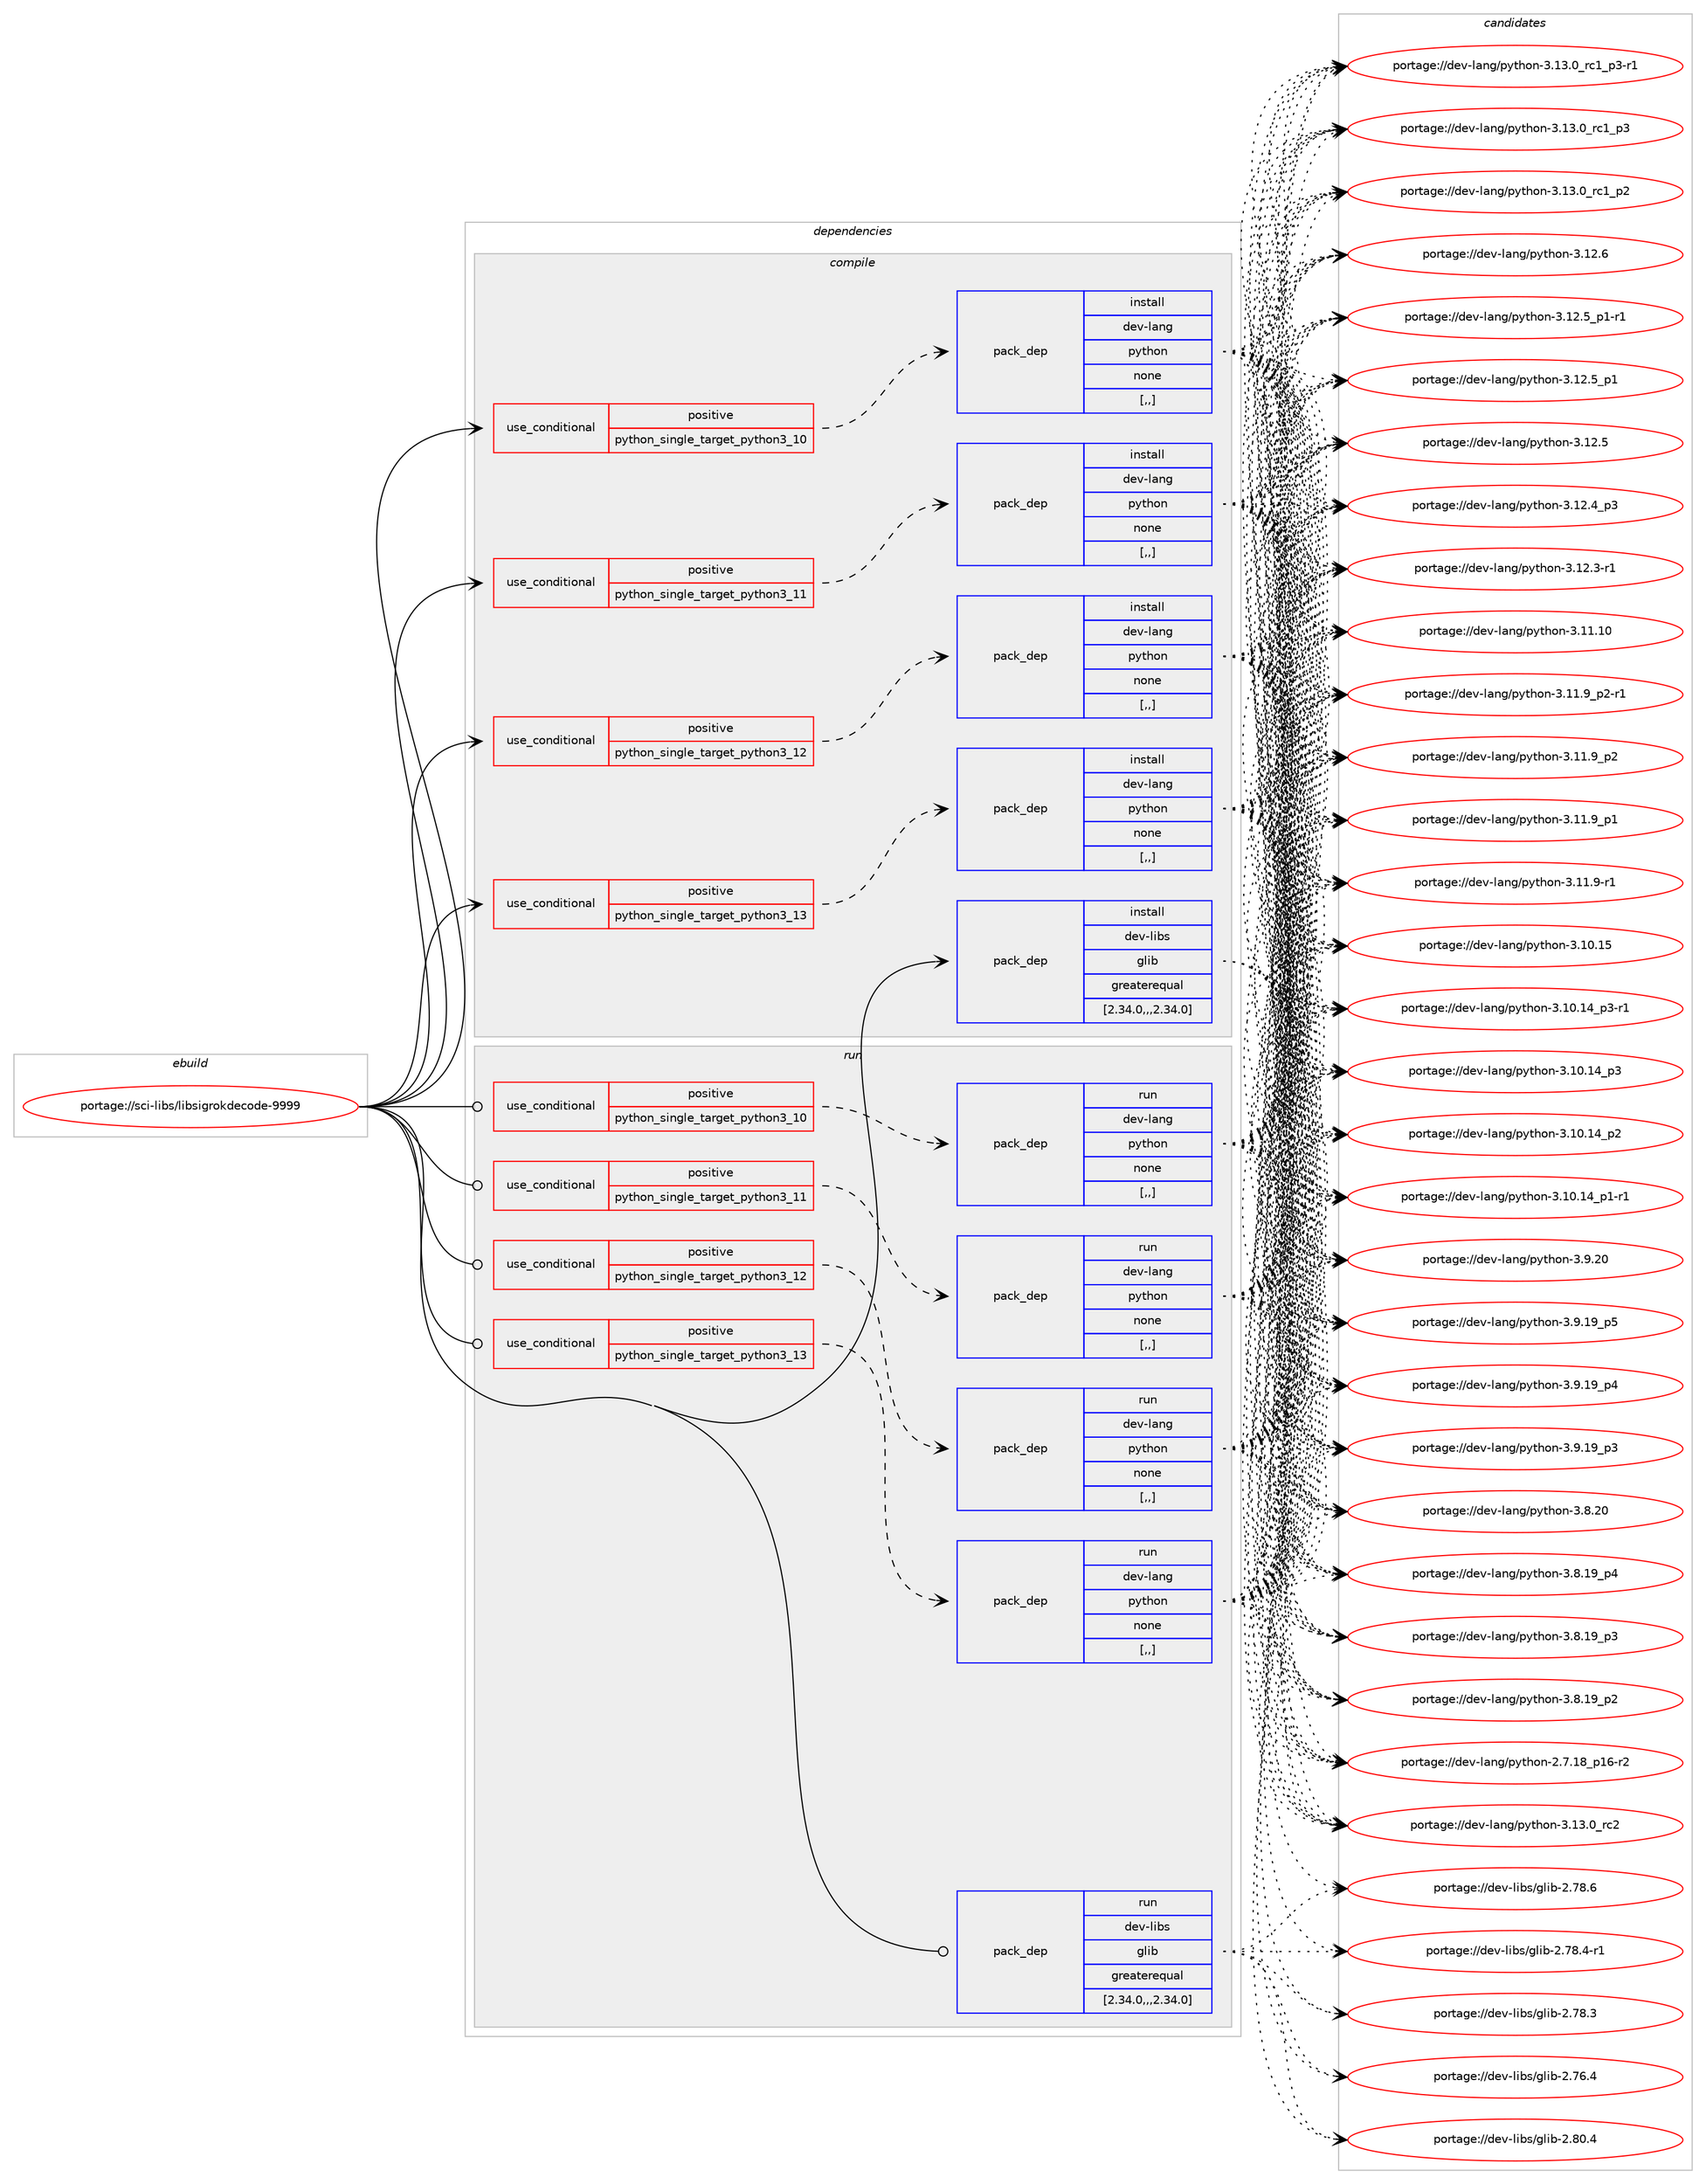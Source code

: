 digraph prolog {

# *************
# Graph options
# *************

newrank=true;
concentrate=true;
compound=true;
graph [rankdir=LR,fontname=Helvetica,fontsize=10,ranksep=1.5];#, ranksep=2.5, nodesep=0.2];
edge  [arrowhead=vee];
node  [fontname=Helvetica,fontsize=10];

# **********
# The ebuild
# **********

subgraph cluster_leftcol {
color=gray;
label=<<i>ebuild</i>>;
id [label="portage://sci-libs/libsigrokdecode-9999", color=red, width=4, href="../sci-libs/libsigrokdecode-9999.svg"];
}

# ****************
# The dependencies
# ****************

subgraph cluster_midcol {
color=gray;
label=<<i>dependencies</i>>;
subgraph cluster_compile {
fillcolor="#eeeeee";
style=filled;
label=<<i>compile</i>>;
subgraph cond240394 {
dependency912847 [label=<<TABLE BORDER="0" CELLBORDER="1" CELLSPACING="0" CELLPADDING="4"><TR><TD ROWSPAN="3" CELLPADDING="10">use_conditional</TD></TR><TR><TD>positive</TD></TR><TR><TD>python_single_target_python3_10</TD></TR></TABLE>>, shape=none, color=red];
subgraph pack665834 {
dependency912848 [label=<<TABLE BORDER="0" CELLBORDER="1" CELLSPACING="0" CELLPADDING="4" WIDTH="220"><TR><TD ROWSPAN="6" CELLPADDING="30">pack_dep</TD></TR><TR><TD WIDTH="110">install</TD></TR><TR><TD>dev-lang</TD></TR><TR><TD>python</TD></TR><TR><TD>none</TD></TR><TR><TD>[,,]</TD></TR></TABLE>>, shape=none, color=blue];
}
dependency912847:e -> dependency912848:w [weight=20,style="dashed",arrowhead="vee"];
}
id:e -> dependency912847:w [weight=20,style="solid",arrowhead="vee"];
subgraph cond240395 {
dependency912849 [label=<<TABLE BORDER="0" CELLBORDER="1" CELLSPACING="0" CELLPADDING="4"><TR><TD ROWSPAN="3" CELLPADDING="10">use_conditional</TD></TR><TR><TD>positive</TD></TR><TR><TD>python_single_target_python3_11</TD></TR></TABLE>>, shape=none, color=red];
subgraph pack665835 {
dependency912850 [label=<<TABLE BORDER="0" CELLBORDER="1" CELLSPACING="0" CELLPADDING="4" WIDTH="220"><TR><TD ROWSPAN="6" CELLPADDING="30">pack_dep</TD></TR><TR><TD WIDTH="110">install</TD></TR><TR><TD>dev-lang</TD></TR><TR><TD>python</TD></TR><TR><TD>none</TD></TR><TR><TD>[,,]</TD></TR></TABLE>>, shape=none, color=blue];
}
dependency912849:e -> dependency912850:w [weight=20,style="dashed",arrowhead="vee"];
}
id:e -> dependency912849:w [weight=20,style="solid",arrowhead="vee"];
subgraph cond240396 {
dependency912851 [label=<<TABLE BORDER="0" CELLBORDER="1" CELLSPACING="0" CELLPADDING="4"><TR><TD ROWSPAN="3" CELLPADDING="10">use_conditional</TD></TR><TR><TD>positive</TD></TR><TR><TD>python_single_target_python3_12</TD></TR></TABLE>>, shape=none, color=red];
subgraph pack665836 {
dependency912852 [label=<<TABLE BORDER="0" CELLBORDER="1" CELLSPACING="0" CELLPADDING="4" WIDTH="220"><TR><TD ROWSPAN="6" CELLPADDING="30">pack_dep</TD></TR><TR><TD WIDTH="110">install</TD></TR><TR><TD>dev-lang</TD></TR><TR><TD>python</TD></TR><TR><TD>none</TD></TR><TR><TD>[,,]</TD></TR></TABLE>>, shape=none, color=blue];
}
dependency912851:e -> dependency912852:w [weight=20,style="dashed",arrowhead="vee"];
}
id:e -> dependency912851:w [weight=20,style="solid",arrowhead="vee"];
subgraph cond240397 {
dependency912853 [label=<<TABLE BORDER="0" CELLBORDER="1" CELLSPACING="0" CELLPADDING="4"><TR><TD ROWSPAN="3" CELLPADDING="10">use_conditional</TD></TR><TR><TD>positive</TD></TR><TR><TD>python_single_target_python3_13</TD></TR></TABLE>>, shape=none, color=red];
subgraph pack665837 {
dependency912854 [label=<<TABLE BORDER="0" CELLBORDER="1" CELLSPACING="0" CELLPADDING="4" WIDTH="220"><TR><TD ROWSPAN="6" CELLPADDING="30">pack_dep</TD></TR><TR><TD WIDTH="110">install</TD></TR><TR><TD>dev-lang</TD></TR><TR><TD>python</TD></TR><TR><TD>none</TD></TR><TR><TD>[,,]</TD></TR></TABLE>>, shape=none, color=blue];
}
dependency912853:e -> dependency912854:w [weight=20,style="dashed",arrowhead="vee"];
}
id:e -> dependency912853:w [weight=20,style="solid",arrowhead="vee"];
subgraph pack665838 {
dependency912855 [label=<<TABLE BORDER="0" CELLBORDER="1" CELLSPACING="0" CELLPADDING="4" WIDTH="220"><TR><TD ROWSPAN="6" CELLPADDING="30">pack_dep</TD></TR><TR><TD WIDTH="110">install</TD></TR><TR><TD>dev-libs</TD></TR><TR><TD>glib</TD></TR><TR><TD>greaterequal</TD></TR><TR><TD>[2.34.0,,,2.34.0]</TD></TR></TABLE>>, shape=none, color=blue];
}
id:e -> dependency912855:w [weight=20,style="solid",arrowhead="vee"];
}
subgraph cluster_compileandrun {
fillcolor="#eeeeee";
style=filled;
label=<<i>compile and run</i>>;
}
subgraph cluster_run {
fillcolor="#eeeeee";
style=filled;
label=<<i>run</i>>;
subgraph cond240398 {
dependency912856 [label=<<TABLE BORDER="0" CELLBORDER="1" CELLSPACING="0" CELLPADDING="4"><TR><TD ROWSPAN="3" CELLPADDING="10">use_conditional</TD></TR><TR><TD>positive</TD></TR><TR><TD>python_single_target_python3_10</TD></TR></TABLE>>, shape=none, color=red];
subgraph pack665839 {
dependency912857 [label=<<TABLE BORDER="0" CELLBORDER="1" CELLSPACING="0" CELLPADDING="4" WIDTH="220"><TR><TD ROWSPAN="6" CELLPADDING="30">pack_dep</TD></TR><TR><TD WIDTH="110">run</TD></TR><TR><TD>dev-lang</TD></TR><TR><TD>python</TD></TR><TR><TD>none</TD></TR><TR><TD>[,,]</TD></TR></TABLE>>, shape=none, color=blue];
}
dependency912856:e -> dependency912857:w [weight=20,style="dashed",arrowhead="vee"];
}
id:e -> dependency912856:w [weight=20,style="solid",arrowhead="odot"];
subgraph cond240399 {
dependency912858 [label=<<TABLE BORDER="0" CELLBORDER="1" CELLSPACING="0" CELLPADDING="4"><TR><TD ROWSPAN="3" CELLPADDING="10">use_conditional</TD></TR><TR><TD>positive</TD></TR><TR><TD>python_single_target_python3_11</TD></TR></TABLE>>, shape=none, color=red];
subgraph pack665840 {
dependency912859 [label=<<TABLE BORDER="0" CELLBORDER="1" CELLSPACING="0" CELLPADDING="4" WIDTH="220"><TR><TD ROWSPAN="6" CELLPADDING="30">pack_dep</TD></TR><TR><TD WIDTH="110">run</TD></TR><TR><TD>dev-lang</TD></TR><TR><TD>python</TD></TR><TR><TD>none</TD></TR><TR><TD>[,,]</TD></TR></TABLE>>, shape=none, color=blue];
}
dependency912858:e -> dependency912859:w [weight=20,style="dashed",arrowhead="vee"];
}
id:e -> dependency912858:w [weight=20,style="solid",arrowhead="odot"];
subgraph cond240400 {
dependency912860 [label=<<TABLE BORDER="0" CELLBORDER="1" CELLSPACING="0" CELLPADDING="4"><TR><TD ROWSPAN="3" CELLPADDING="10">use_conditional</TD></TR><TR><TD>positive</TD></TR><TR><TD>python_single_target_python3_12</TD></TR></TABLE>>, shape=none, color=red];
subgraph pack665841 {
dependency912861 [label=<<TABLE BORDER="0" CELLBORDER="1" CELLSPACING="0" CELLPADDING="4" WIDTH="220"><TR><TD ROWSPAN="6" CELLPADDING="30">pack_dep</TD></TR><TR><TD WIDTH="110">run</TD></TR><TR><TD>dev-lang</TD></TR><TR><TD>python</TD></TR><TR><TD>none</TD></TR><TR><TD>[,,]</TD></TR></TABLE>>, shape=none, color=blue];
}
dependency912860:e -> dependency912861:w [weight=20,style="dashed",arrowhead="vee"];
}
id:e -> dependency912860:w [weight=20,style="solid",arrowhead="odot"];
subgraph cond240401 {
dependency912862 [label=<<TABLE BORDER="0" CELLBORDER="1" CELLSPACING="0" CELLPADDING="4"><TR><TD ROWSPAN="3" CELLPADDING="10">use_conditional</TD></TR><TR><TD>positive</TD></TR><TR><TD>python_single_target_python3_13</TD></TR></TABLE>>, shape=none, color=red];
subgraph pack665842 {
dependency912863 [label=<<TABLE BORDER="0" CELLBORDER="1" CELLSPACING="0" CELLPADDING="4" WIDTH="220"><TR><TD ROWSPAN="6" CELLPADDING="30">pack_dep</TD></TR><TR><TD WIDTH="110">run</TD></TR><TR><TD>dev-lang</TD></TR><TR><TD>python</TD></TR><TR><TD>none</TD></TR><TR><TD>[,,]</TD></TR></TABLE>>, shape=none, color=blue];
}
dependency912862:e -> dependency912863:w [weight=20,style="dashed",arrowhead="vee"];
}
id:e -> dependency912862:w [weight=20,style="solid",arrowhead="odot"];
subgraph pack665843 {
dependency912864 [label=<<TABLE BORDER="0" CELLBORDER="1" CELLSPACING="0" CELLPADDING="4" WIDTH="220"><TR><TD ROWSPAN="6" CELLPADDING="30">pack_dep</TD></TR><TR><TD WIDTH="110">run</TD></TR><TR><TD>dev-libs</TD></TR><TR><TD>glib</TD></TR><TR><TD>greaterequal</TD></TR><TR><TD>[2.34.0,,,2.34.0]</TD></TR></TABLE>>, shape=none, color=blue];
}
id:e -> dependency912864:w [weight=20,style="solid",arrowhead="odot"];
}
}

# **************
# The candidates
# **************

subgraph cluster_choices {
rank=same;
color=gray;
label=<<i>candidates</i>>;

subgraph choice665834 {
color=black;
nodesep=1;
choice10010111845108971101034711212111610411111045514649514648951149950 [label="portage://dev-lang/python-3.13.0_rc2", color=red, width=4,href="../dev-lang/python-3.13.0_rc2.svg"];
choice1001011184510897110103471121211161041111104551464951464895114994995112514511449 [label="portage://dev-lang/python-3.13.0_rc1_p3-r1", color=red, width=4,href="../dev-lang/python-3.13.0_rc1_p3-r1.svg"];
choice100101118451089711010347112121116104111110455146495146489511499499511251 [label="portage://dev-lang/python-3.13.0_rc1_p3", color=red, width=4,href="../dev-lang/python-3.13.0_rc1_p3.svg"];
choice100101118451089711010347112121116104111110455146495146489511499499511250 [label="portage://dev-lang/python-3.13.0_rc1_p2", color=red, width=4,href="../dev-lang/python-3.13.0_rc1_p2.svg"];
choice10010111845108971101034711212111610411111045514649504654 [label="portage://dev-lang/python-3.12.6", color=red, width=4,href="../dev-lang/python-3.12.6.svg"];
choice1001011184510897110103471121211161041111104551464950465395112494511449 [label="portage://dev-lang/python-3.12.5_p1-r1", color=red, width=4,href="../dev-lang/python-3.12.5_p1-r1.svg"];
choice100101118451089711010347112121116104111110455146495046539511249 [label="portage://dev-lang/python-3.12.5_p1", color=red, width=4,href="../dev-lang/python-3.12.5_p1.svg"];
choice10010111845108971101034711212111610411111045514649504653 [label="portage://dev-lang/python-3.12.5", color=red, width=4,href="../dev-lang/python-3.12.5.svg"];
choice100101118451089711010347112121116104111110455146495046529511251 [label="portage://dev-lang/python-3.12.4_p3", color=red, width=4,href="../dev-lang/python-3.12.4_p3.svg"];
choice100101118451089711010347112121116104111110455146495046514511449 [label="portage://dev-lang/python-3.12.3-r1", color=red, width=4,href="../dev-lang/python-3.12.3-r1.svg"];
choice1001011184510897110103471121211161041111104551464949464948 [label="portage://dev-lang/python-3.11.10", color=red, width=4,href="../dev-lang/python-3.11.10.svg"];
choice1001011184510897110103471121211161041111104551464949465795112504511449 [label="portage://dev-lang/python-3.11.9_p2-r1", color=red, width=4,href="../dev-lang/python-3.11.9_p2-r1.svg"];
choice100101118451089711010347112121116104111110455146494946579511250 [label="portage://dev-lang/python-3.11.9_p2", color=red, width=4,href="../dev-lang/python-3.11.9_p2.svg"];
choice100101118451089711010347112121116104111110455146494946579511249 [label="portage://dev-lang/python-3.11.9_p1", color=red, width=4,href="../dev-lang/python-3.11.9_p1.svg"];
choice100101118451089711010347112121116104111110455146494946574511449 [label="portage://dev-lang/python-3.11.9-r1", color=red, width=4,href="../dev-lang/python-3.11.9-r1.svg"];
choice1001011184510897110103471121211161041111104551464948464953 [label="portage://dev-lang/python-3.10.15", color=red, width=4,href="../dev-lang/python-3.10.15.svg"];
choice100101118451089711010347112121116104111110455146494846495295112514511449 [label="portage://dev-lang/python-3.10.14_p3-r1", color=red, width=4,href="../dev-lang/python-3.10.14_p3-r1.svg"];
choice10010111845108971101034711212111610411111045514649484649529511251 [label="portage://dev-lang/python-3.10.14_p3", color=red, width=4,href="../dev-lang/python-3.10.14_p3.svg"];
choice10010111845108971101034711212111610411111045514649484649529511250 [label="portage://dev-lang/python-3.10.14_p2", color=red, width=4,href="../dev-lang/python-3.10.14_p2.svg"];
choice100101118451089711010347112121116104111110455146494846495295112494511449 [label="portage://dev-lang/python-3.10.14_p1-r1", color=red, width=4,href="../dev-lang/python-3.10.14_p1-r1.svg"];
choice10010111845108971101034711212111610411111045514657465048 [label="portage://dev-lang/python-3.9.20", color=red, width=4,href="../dev-lang/python-3.9.20.svg"];
choice100101118451089711010347112121116104111110455146574649579511253 [label="portage://dev-lang/python-3.9.19_p5", color=red, width=4,href="../dev-lang/python-3.9.19_p5.svg"];
choice100101118451089711010347112121116104111110455146574649579511252 [label="portage://dev-lang/python-3.9.19_p4", color=red, width=4,href="../dev-lang/python-3.9.19_p4.svg"];
choice100101118451089711010347112121116104111110455146574649579511251 [label="portage://dev-lang/python-3.9.19_p3", color=red, width=4,href="../dev-lang/python-3.9.19_p3.svg"];
choice10010111845108971101034711212111610411111045514656465048 [label="portage://dev-lang/python-3.8.20", color=red, width=4,href="../dev-lang/python-3.8.20.svg"];
choice100101118451089711010347112121116104111110455146564649579511252 [label="portage://dev-lang/python-3.8.19_p4", color=red, width=4,href="../dev-lang/python-3.8.19_p4.svg"];
choice100101118451089711010347112121116104111110455146564649579511251 [label="portage://dev-lang/python-3.8.19_p3", color=red, width=4,href="../dev-lang/python-3.8.19_p3.svg"];
choice100101118451089711010347112121116104111110455146564649579511250 [label="portage://dev-lang/python-3.8.19_p2", color=red, width=4,href="../dev-lang/python-3.8.19_p2.svg"];
choice100101118451089711010347112121116104111110455046554649569511249544511450 [label="portage://dev-lang/python-2.7.18_p16-r2", color=red, width=4,href="../dev-lang/python-2.7.18_p16-r2.svg"];
dependency912848:e -> choice10010111845108971101034711212111610411111045514649514648951149950:w [style=dotted,weight="100"];
dependency912848:e -> choice1001011184510897110103471121211161041111104551464951464895114994995112514511449:w [style=dotted,weight="100"];
dependency912848:e -> choice100101118451089711010347112121116104111110455146495146489511499499511251:w [style=dotted,weight="100"];
dependency912848:e -> choice100101118451089711010347112121116104111110455146495146489511499499511250:w [style=dotted,weight="100"];
dependency912848:e -> choice10010111845108971101034711212111610411111045514649504654:w [style=dotted,weight="100"];
dependency912848:e -> choice1001011184510897110103471121211161041111104551464950465395112494511449:w [style=dotted,weight="100"];
dependency912848:e -> choice100101118451089711010347112121116104111110455146495046539511249:w [style=dotted,weight="100"];
dependency912848:e -> choice10010111845108971101034711212111610411111045514649504653:w [style=dotted,weight="100"];
dependency912848:e -> choice100101118451089711010347112121116104111110455146495046529511251:w [style=dotted,weight="100"];
dependency912848:e -> choice100101118451089711010347112121116104111110455146495046514511449:w [style=dotted,weight="100"];
dependency912848:e -> choice1001011184510897110103471121211161041111104551464949464948:w [style=dotted,weight="100"];
dependency912848:e -> choice1001011184510897110103471121211161041111104551464949465795112504511449:w [style=dotted,weight="100"];
dependency912848:e -> choice100101118451089711010347112121116104111110455146494946579511250:w [style=dotted,weight="100"];
dependency912848:e -> choice100101118451089711010347112121116104111110455146494946579511249:w [style=dotted,weight="100"];
dependency912848:e -> choice100101118451089711010347112121116104111110455146494946574511449:w [style=dotted,weight="100"];
dependency912848:e -> choice1001011184510897110103471121211161041111104551464948464953:w [style=dotted,weight="100"];
dependency912848:e -> choice100101118451089711010347112121116104111110455146494846495295112514511449:w [style=dotted,weight="100"];
dependency912848:e -> choice10010111845108971101034711212111610411111045514649484649529511251:w [style=dotted,weight="100"];
dependency912848:e -> choice10010111845108971101034711212111610411111045514649484649529511250:w [style=dotted,weight="100"];
dependency912848:e -> choice100101118451089711010347112121116104111110455146494846495295112494511449:w [style=dotted,weight="100"];
dependency912848:e -> choice10010111845108971101034711212111610411111045514657465048:w [style=dotted,weight="100"];
dependency912848:e -> choice100101118451089711010347112121116104111110455146574649579511253:w [style=dotted,weight="100"];
dependency912848:e -> choice100101118451089711010347112121116104111110455146574649579511252:w [style=dotted,weight="100"];
dependency912848:e -> choice100101118451089711010347112121116104111110455146574649579511251:w [style=dotted,weight="100"];
dependency912848:e -> choice10010111845108971101034711212111610411111045514656465048:w [style=dotted,weight="100"];
dependency912848:e -> choice100101118451089711010347112121116104111110455146564649579511252:w [style=dotted,weight="100"];
dependency912848:e -> choice100101118451089711010347112121116104111110455146564649579511251:w [style=dotted,weight="100"];
dependency912848:e -> choice100101118451089711010347112121116104111110455146564649579511250:w [style=dotted,weight="100"];
dependency912848:e -> choice100101118451089711010347112121116104111110455046554649569511249544511450:w [style=dotted,weight="100"];
}
subgraph choice665835 {
color=black;
nodesep=1;
choice10010111845108971101034711212111610411111045514649514648951149950 [label="portage://dev-lang/python-3.13.0_rc2", color=red, width=4,href="../dev-lang/python-3.13.0_rc2.svg"];
choice1001011184510897110103471121211161041111104551464951464895114994995112514511449 [label="portage://dev-lang/python-3.13.0_rc1_p3-r1", color=red, width=4,href="../dev-lang/python-3.13.0_rc1_p3-r1.svg"];
choice100101118451089711010347112121116104111110455146495146489511499499511251 [label="portage://dev-lang/python-3.13.0_rc1_p3", color=red, width=4,href="../dev-lang/python-3.13.0_rc1_p3.svg"];
choice100101118451089711010347112121116104111110455146495146489511499499511250 [label="portage://dev-lang/python-3.13.0_rc1_p2", color=red, width=4,href="../dev-lang/python-3.13.0_rc1_p2.svg"];
choice10010111845108971101034711212111610411111045514649504654 [label="portage://dev-lang/python-3.12.6", color=red, width=4,href="../dev-lang/python-3.12.6.svg"];
choice1001011184510897110103471121211161041111104551464950465395112494511449 [label="portage://dev-lang/python-3.12.5_p1-r1", color=red, width=4,href="../dev-lang/python-3.12.5_p1-r1.svg"];
choice100101118451089711010347112121116104111110455146495046539511249 [label="portage://dev-lang/python-3.12.5_p1", color=red, width=4,href="../dev-lang/python-3.12.5_p1.svg"];
choice10010111845108971101034711212111610411111045514649504653 [label="portage://dev-lang/python-3.12.5", color=red, width=4,href="../dev-lang/python-3.12.5.svg"];
choice100101118451089711010347112121116104111110455146495046529511251 [label="portage://dev-lang/python-3.12.4_p3", color=red, width=4,href="../dev-lang/python-3.12.4_p3.svg"];
choice100101118451089711010347112121116104111110455146495046514511449 [label="portage://dev-lang/python-3.12.3-r1", color=red, width=4,href="../dev-lang/python-3.12.3-r1.svg"];
choice1001011184510897110103471121211161041111104551464949464948 [label="portage://dev-lang/python-3.11.10", color=red, width=4,href="../dev-lang/python-3.11.10.svg"];
choice1001011184510897110103471121211161041111104551464949465795112504511449 [label="portage://dev-lang/python-3.11.9_p2-r1", color=red, width=4,href="../dev-lang/python-3.11.9_p2-r1.svg"];
choice100101118451089711010347112121116104111110455146494946579511250 [label="portage://dev-lang/python-3.11.9_p2", color=red, width=4,href="../dev-lang/python-3.11.9_p2.svg"];
choice100101118451089711010347112121116104111110455146494946579511249 [label="portage://dev-lang/python-3.11.9_p1", color=red, width=4,href="../dev-lang/python-3.11.9_p1.svg"];
choice100101118451089711010347112121116104111110455146494946574511449 [label="portage://dev-lang/python-3.11.9-r1", color=red, width=4,href="../dev-lang/python-3.11.9-r1.svg"];
choice1001011184510897110103471121211161041111104551464948464953 [label="portage://dev-lang/python-3.10.15", color=red, width=4,href="../dev-lang/python-3.10.15.svg"];
choice100101118451089711010347112121116104111110455146494846495295112514511449 [label="portage://dev-lang/python-3.10.14_p3-r1", color=red, width=4,href="../dev-lang/python-3.10.14_p3-r1.svg"];
choice10010111845108971101034711212111610411111045514649484649529511251 [label="portage://dev-lang/python-3.10.14_p3", color=red, width=4,href="../dev-lang/python-3.10.14_p3.svg"];
choice10010111845108971101034711212111610411111045514649484649529511250 [label="portage://dev-lang/python-3.10.14_p2", color=red, width=4,href="../dev-lang/python-3.10.14_p2.svg"];
choice100101118451089711010347112121116104111110455146494846495295112494511449 [label="portage://dev-lang/python-3.10.14_p1-r1", color=red, width=4,href="../dev-lang/python-3.10.14_p1-r1.svg"];
choice10010111845108971101034711212111610411111045514657465048 [label="portage://dev-lang/python-3.9.20", color=red, width=4,href="../dev-lang/python-3.9.20.svg"];
choice100101118451089711010347112121116104111110455146574649579511253 [label="portage://dev-lang/python-3.9.19_p5", color=red, width=4,href="../dev-lang/python-3.9.19_p5.svg"];
choice100101118451089711010347112121116104111110455146574649579511252 [label="portage://dev-lang/python-3.9.19_p4", color=red, width=4,href="../dev-lang/python-3.9.19_p4.svg"];
choice100101118451089711010347112121116104111110455146574649579511251 [label="portage://dev-lang/python-3.9.19_p3", color=red, width=4,href="../dev-lang/python-3.9.19_p3.svg"];
choice10010111845108971101034711212111610411111045514656465048 [label="portage://dev-lang/python-3.8.20", color=red, width=4,href="../dev-lang/python-3.8.20.svg"];
choice100101118451089711010347112121116104111110455146564649579511252 [label="portage://dev-lang/python-3.8.19_p4", color=red, width=4,href="../dev-lang/python-3.8.19_p4.svg"];
choice100101118451089711010347112121116104111110455146564649579511251 [label="portage://dev-lang/python-3.8.19_p3", color=red, width=4,href="../dev-lang/python-3.8.19_p3.svg"];
choice100101118451089711010347112121116104111110455146564649579511250 [label="portage://dev-lang/python-3.8.19_p2", color=red, width=4,href="../dev-lang/python-3.8.19_p2.svg"];
choice100101118451089711010347112121116104111110455046554649569511249544511450 [label="portage://dev-lang/python-2.7.18_p16-r2", color=red, width=4,href="../dev-lang/python-2.7.18_p16-r2.svg"];
dependency912850:e -> choice10010111845108971101034711212111610411111045514649514648951149950:w [style=dotted,weight="100"];
dependency912850:e -> choice1001011184510897110103471121211161041111104551464951464895114994995112514511449:w [style=dotted,weight="100"];
dependency912850:e -> choice100101118451089711010347112121116104111110455146495146489511499499511251:w [style=dotted,weight="100"];
dependency912850:e -> choice100101118451089711010347112121116104111110455146495146489511499499511250:w [style=dotted,weight="100"];
dependency912850:e -> choice10010111845108971101034711212111610411111045514649504654:w [style=dotted,weight="100"];
dependency912850:e -> choice1001011184510897110103471121211161041111104551464950465395112494511449:w [style=dotted,weight="100"];
dependency912850:e -> choice100101118451089711010347112121116104111110455146495046539511249:w [style=dotted,weight="100"];
dependency912850:e -> choice10010111845108971101034711212111610411111045514649504653:w [style=dotted,weight="100"];
dependency912850:e -> choice100101118451089711010347112121116104111110455146495046529511251:w [style=dotted,weight="100"];
dependency912850:e -> choice100101118451089711010347112121116104111110455146495046514511449:w [style=dotted,weight="100"];
dependency912850:e -> choice1001011184510897110103471121211161041111104551464949464948:w [style=dotted,weight="100"];
dependency912850:e -> choice1001011184510897110103471121211161041111104551464949465795112504511449:w [style=dotted,weight="100"];
dependency912850:e -> choice100101118451089711010347112121116104111110455146494946579511250:w [style=dotted,weight="100"];
dependency912850:e -> choice100101118451089711010347112121116104111110455146494946579511249:w [style=dotted,weight="100"];
dependency912850:e -> choice100101118451089711010347112121116104111110455146494946574511449:w [style=dotted,weight="100"];
dependency912850:e -> choice1001011184510897110103471121211161041111104551464948464953:w [style=dotted,weight="100"];
dependency912850:e -> choice100101118451089711010347112121116104111110455146494846495295112514511449:w [style=dotted,weight="100"];
dependency912850:e -> choice10010111845108971101034711212111610411111045514649484649529511251:w [style=dotted,weight="100"];
dependency912850:e -> choice10010111845108971101034711212111610411111045514649484649529511250:w [style=dotted,weight="100"];
dependency912850:e -> choice100101118451089711010347112121116104111110455146494846495295112494511449:w [style=dotted,weight="100"];
dependency912850:e -> choice10010111845108971101034711212111610411111045514657465048:w [style=dotted,weight="100"];
dependency912850:e -> choice100101118451089711010347112121116104111110455146574649579511253:w [style=dotted,weight="100"];
dependency912850:e -> choice100101118451089711010347112121116104111110455146574649579511252:w [style=dotted,weight="100"];
dependency912850:e -> choice100101118451089711010347112121116104111110455146574649579511251:w [style=dotted,weight="100"];
dependency912850:e -> choice10010111845108971101034711212111610411111045514656465048:w [style=dotted,weight="100"];
dependency912850:e -> choice100101118451089711010347112121116104111110455146564649579511252:w [style=dotted,weight="100"];
dependency912850:e -> choice100101118451089711010347112121116104111110455146564649579511251:w [style=dotted,weight="100"];
dependency912850:e -> choice100101118451089711010347112121116104111110455146564649579511250:w [style=dotted,weight="100"];
dependency912850:e -> choice100101118451089711010347112121116104111110455046554649569511249544511450:w [style=dotted,weight="100"];
}
subgraph choice665836 {
color=black;
nodesep=1;
choice10010111845108971101034711212111610411111045514649514648951149950 [label="portage://dev-lang/python-3.13.0_rc2", color=red, width=4,href="../dev-lang/python-3.13.0_rc2.svg"];
choice1001011184510897110103471121211161041111104551464951464895114994995112514511449 [label="portage://dev-lang/python-3.13.0_rc1_p3-r1", color=red, width=4,href="../dev-lang/python-3.13.0_rc1_p3-r1.svg"];
choice100101118451089711010347112121116104111110455146495146489511499499511251 [label="portage://dev-lang/python-3.13.0_rc1_p3", color=red, width=4,href="../dev-lang/python-3.13.0_rc1_p3.svg"];
choice100101118451089711010347112121116104111110455146495146489511499499511250 [label="portage://dev-lang/python-3.13.0_rc1_p2", color=red, width=4,href="../dev-lang/python-3.13.0_rc1_p2.svg"];
choice10010111845108971101034711212111610411111045514649504654 [label="portage://dev-lang/python-3.12.6", color=red, width=4,href="../dev-lang/python-3.12.6.svg"];
choice1001011184510897110103471121211161041111104551464950465395112494511449 [label="portage://dev-lang/python-3.12.5_p1-r1", color=red, width=4,href="../dev-lang/python-3.12.5_p1-r1.svg"];
choice100101118451089711010347112121116104111110455146495046539511249 [label="portage://dev-lang/python-3.12.5_p1", color=red, width=4,href="../dev-lang/python-3.12.5_p1.svg"];
choice10010111845108971101034711212111610411111045514649504653 [label="portage://dev-lang/python-3.12.5", color=red, width=4,href="../dev-lang/python-3.12.5.svg"];
choice100101118451089711010347112121116104111110455146495046529511251 [label="portage://dev-lang/python-3.12.4_p3", color=red, width=4,href="../dev-lang/python-3.12.4_p3.svg"];
choice100101118451089711010347112121116104111110455146495046514511449 [label="portage://dev-lang/python-3.12.3-r1", color=red, width=4,href="../dev-lang/python-3.12.3-r1.svg"];
choice1001011184510897110103471121211161041111104551464949464948 [label="portage://dev-lang/python-3.11.10", color=red, width=4,href="../dev-lang/python-3.11.10.svg"];
choice1001011184510897110103471121211161041111104551464949465795112504511449 [label="portage://dev-lang/python-3.11.9_p2-r1", color=red, width=4,href="../dev-lang/python-3.11.9_p2-r1.svg"];
choice100101118451089711010347112121116104111110455146494946579511250 [label="portage://dev-lang/python-3.11.9_p2", color=red, width=4,href="../dev-lang/python-3.11.9_p2.svg"];
choice100101118451089711010347112121116104111110455146494946579511249 [label="portage://dev-lang/python-3.11.9_p1", color=red, width=4,href="../dev-lang/python-3.11.9_p1.svg"];
choice100101118451089711010347112121116104111110455146494946574511449 [label="portage://dev-lang/python-3.11.9-r1", color=red, width=4,href="../dev-lang/python-3.11.9-r1.svg"];
choice1001011184510897110103471121211161041111104551464948464953 [label="portage://dev-lang/python-3.10.15", color=red, width=4,href="../dev-lang/python-3.10.15.svg"];
choice100101118451089711010347112121116104111110455146494846495295112514511449 [label="portage://dev-lang/python-3.10.14_p3-r1", color=red, width=4,href="../dev-lang/python-3.10.14_p3-r1.svg"];
choice10010111845108971101034711212111610411111045514649484649529511251 [label="portage://dev-lang/python-3.10.14_p3", color=red, width=4,href="../dev-lang/python-3.10.14_p3.svg"];
choice10010111845108971101034711212111610411111045514649484649529511250 [label="portage://dev-lang/python-3.10.14_p2", color=red, width=4,href="../dev-lang/python-3.10.14_p2.svg"];
choice100101118451089711010347112121116104111110455146494846495295112494511449 [label="portage://dev-lang/python-3.10.14_p1-r1", color=red, width=4,href="../dev-lang/python-3.10.14_p1-r1.svg"];
choice10010111845108971101034711212111610411111045514657465048 [label="portage://dev-lang/python-3.9.20", color=red, width=4,href="../dev-lang/python-3.9.20.svg"];
choice100101118451089711010347112121116104111110455146574649579511253 [label="portage://dev-lang/python-3.9.19_p5", color=red, width=4,href="../dev-lang/python-3.9.19_p5.svg"];
choice100101118451089711010347112121116104111110455146574649579511252 [label="portage://dev-lang/python-3.9.19_p4", color=red, width=4,href="../dev-lang/python-3.9.19_p4.svg"];
choice100101118451089711010347112121116104111110455146574649579511251 [label="portage://dev-lang/python-3.9.19_p3", color=red, width=4,href="../dev-lang/python-3.9.19_p3.svg"];
choice10010111845108971101034711212111610411111045514656465048 [label="portage://dev-lang/python-3.8.20", color=red, width=4,href="../dev-lang/python-3.8.20.svg"];
choice100101118451089711010347112121116104111110455146564649579511252 [label="portage://dev-lang/python-3.8.19_p4", color=red, width=4,href="../dev-lang/python-3.8.19_p4.svg"];
choice100101118451089711010347112121116104111110455146564649579511251 [label="portage://dev-lang/python-3.8.19_p3", color=red, width=4,href="../dev-lang/python-3.8.19_p3.svg"];
choice100101118451089711010347112121116104111110455146564649579511250 [label="portage://dev-lang/python-3.8.19_p2", color=red, width=4,href="../dev-lang/python-3.8.19_p2.svg"];
choice100101118451089711010347112121116104111110455046554649569511249544511450 [label="portage://dev-lang/python-2.7.18_p16-r2", color=red, width=4,href="../dev-lang/python-2.7.18_p16-r2.svg"];
dependency912852:e -> choice10010111845108971101034711212111610411111045514649514648951149950:w [style=dotted,weight="100"];
dependency912852:e -> choice1001011184510897110103471121211161041111104551464951464895114994995112514511449:w [style=dotted,weight="100"];
dependency912852:e -> choice100101118451089711010347112121116104111110455146495146489511499499511251:w [style=dotted,weight="100"];
dependency912852:e -> choice100101118451089711010347112121116104111110455146495146489511499499511250:w [style=dotted,weight="100"];
dependency912852:e -> choice10010111845108971101034711212111610411111045514649504654:w [style=dotted,weight="100"];
dependency912852:e -> choice1001011184510897110103471121211161041111104551464950465395112494511449:w [style=dotted,weight="100"];
dependency912852:e -> choice100101118451089711010347112121116104111110455146495046539511249:w [style=dotted,weight="100"];
dependency912852:e -> choice10010111845108971101034711212111610411111045514649504653:w [style=dotted,weight="100"];
dependency912852:e -> choice100101118451089711010347112121116104111110455146495046529511251:w [style=dotted,weight="100"];
dependency912852:e -> choice100101118451089711010347112121116104111110455146495046514511449:w [style=dotted,weight="100"];
dependency912852:e -> choice1001011184510897110103471121211161041111104551464949464948:w [style=dotted,weight="100"];
dependency912852:e -> choice1001011184510897110103471121211161041111104551464949465795112504511449:w [style=dotted,weight="100"];
dependency912852:e -> choice100101118451089711010347112121116104111110455146494946579511250:w [style=dotted,weight="100"];
dependency912852:e -> choice100101118451089711010347112121116104111110455146494946579511249:w [style=dotted,weight="100"];
dependency912852:e -> choice100101118451089711010347112121116104111110455146494946574511449:w [style=dotted,weight="100"];
dependency912852:e -> choice1001011184510897110103471121211161041111104551464948464953:w [style=dotted,weight="100"];
dependency912852:e -> choice100101118451089711010347112121116104111110455146494846495295112514511449:w [style=dotted,weight="100"];
dependency912852:e -> choice10010111845108971101034711212111610411111045514649484649529511251:w [style=dotted,weight="100"];
dependency912852:e -> choice10010111845108971101034711212111610411111045514649484649529511250:w [style=dotted,weight="100"];
dependency912852:e -> choice100101118451089711010347112121116104111110455146494846495295112494511449:w [style=dotted,weight="100"];
dependency912852:e -> choice10010111845108971101034711212111610411111045514657465048:w [style=dotted,weight="100"];
dependency912852:e -> choice100101118451089711010347112121116104111110455146574649579511253:w [style=dotted,weight="100"];
dependency912852:e -> choice100101118451089711010347112121116104111110455146574649579511252:w [style=dotted,weight="100"];
dependency912852:e -> choice100101118451089711010347112121116104111110455146574649579511251:w [style=dotted,weight="100"];
dependency912852:e -> choice10010111845108971101034711212111610411111045514656465048:w [style=dotted,weight="100"];
dependency912852:e -> choice100101118451089711010347112121116104111110455146564649579511252:w [style=dotted,weight="100"];
dependency912852:e -> choice100101118451089711010347112121116104111110455146564649579511251:w [style=dotted,weight="100"];
dependency912852:e -> choice100101118451089711010347112121116104111110455146564649579511250:w [style=dotted,weight="100"];
dependency912852:e -> choice100101118451089711010347112121116104111110455046554649569511249544511450:w [style=dotted,weight="100"];
}
subgraph choice665837 {
color=black;
nodesep=1;
choice10010111845108971101034711212111610411111045514649514648951149950 [label="portage://dev-lang/python-3.13.0_rc2", color=red, width=4,href="../dev-lang/python-3.13.0_rc2.svg"];
choice1001011184510897110103471121211161041111104551464951464895114994995112514511449 [label="portage://dev-lang/python-3.13.0_rc1_p3-r1", color=red, width=4,href="../dev-lang/python-3.13.0_rc1_p3-r1.svg"];
choice100101118451089711010347112121116104111110455146495146489511499499511251 [label="portage://dev-lang/python-3.13.0_rc1_p3", color=red, width=4,href="../dev-lang/python-3.13.0_rc1_p3.svg"];
choice100101118451089711010347112121116104111110455146495146489511499499511250 [label="portage://dev-lang/python-3.13.0_rc1_p2", color=red, width=4,href="../dev-lang/python-3.13.0_rc1_p2.svg"];
choice10010111845108971101034711212111610411111045514649504654 [label="portage://dev-lang/python-3.12.6", color=red, width=4,href="../dev-lang/python-3.12.6.svg"];
choice1001011184510897110103471121211161041111104551464950465395112494511449 [label="portage://dev-lang/python-3.12.5_p1-r1", color=red, width=4,href="../dev-lang/python-3.12.5_p1-r1.svg"];
choice100101118451089711010347112121116104111110455146495046539511249 [label="portage://dev-lang/python-3.12.5_p1", color=red, width=4,href="../dev-lang/python-3.12.5_p1.svg"];
choice10010111845108971101034711212111610411111045514649504653 [label="portage://dev-lang/python-3.12.5", color=red, width=4,href="../dev-lang/python-3.12.5.svg"];
choice100101118451089711010347112121116104111110455146495046529511251 [label="portage://dev-lang/python-3.12.4_p3", color=red, width=4,href="../dev-lang/python-3.12.4_p3.svg"];
choice100101118451089711010347112121116104111110455146495046514511449 [label="portage://dev-lang/python-3.12.3-r1", color=red, width=4,href="../dev-lang/python-3.12.3-r1.svg"];
choice1001011184510897110103471121211161041111104551464949464948 [label="portage://dev-lang/python-3.11.10", color=red, width=4,href="../dev-lang/python-3.11.10.svg"];
choice1001011184510897110103471121211161041111104551464949465795112504511449 [label="portage://dev-lang/python-3.11.9_p2-r1", color=red, width=4,href="../dev-lang/python-3.11.9_p2-r1.svg"];
choice100101118451089711010347112121116104111110455146494946579511250 [label="portage://dev-lang/python-3.11.9_p2", color=red, width=4,href="../dev-lang/python-3.11.9_p2.svg"];
choice100101118451089711010347112121116104111110455146494946579511249 [label="portage://dev-lang/python-3.11.9_p1", color=red, width=4,href="../dev-lang/python-3.11.9_p1.svg"];
choice100101118451089711010347112121116104111110455146494946574511449 [label="portage://dev-lang/python-3.11.9-r1", color=red, width=4,href="../dev-lang/python-3.11.9-r1.svg"];
choice1001011184510897110103471121211161041111104551464948464953 [label="portage://dev-lang/python-3.10.15", color=red, width=4,href="../dev-lang/python-3.10.15.svg"];
choice100101118451089711010347112121116104111110455146494846495295112514511449 [label="portage://dev-lang/python-3.10.14_p3-r1", color=red, width=4,href="../dev-lang/python-3.10.14_p3-r1.svg"];
choice10010111845108971101034711212111610411111045514649484649529511251 [label="portage://dev-lang/python-3.10.14_p3", color=red, width=4,href="../dev-lang/python-3.10.14_p3.svg"];
choice10010111845108971101034711212111610411111045514649484649529511250 [label="portage://dev-lang/python-3.10.14_p2", color=red, width=4,href="../dev-lang/python-3.10.14_p2.svg"];
choice100101118451089711010347112121116104111110455146494846495295112494511449 [label="portage://dev-lang/python-3.10.14_p1-r1", color=red, width=4,href="../dev-lang/python-3.10.14_p1-r1.svg"];
choice10010111845108971101034711212111610411111045514657465048 [label="portage://dev-lang/python-3.9.20", color=red, width=4,href="../dev-lang/python-3.9.20.svg"];
choice100101118451089711010347112121116104111110455146574649579511253 [label="portage://dev-lang/python-3.9.19_p5", color=red, width=4,href="../dev-lang/python-3.9.19_p5.svg"];
choice100101118451089711010347112121116104111110455146574649579511252 [label="portage://dev-lang/python-3.9.19_p4", color=red, width=4,href="../dev-lang/python-3.9.19_p4.svg"];
choice100101118451089711010347112121116104111110455146574649579511251 [label="portage://dev-lang/python-3.9.19_p3", color=red, width=4,href="../dev-lang/python-3.9.19_p3.svg"];
choice10010111845108971101034711212111610411111045514656465048 [label="portage://dev-lang/python-3.8.20", color=red, width=4,href="../dev-lang/python-3.8.20.svg"];
choice100101118451089711010347112121116104111110455146564649579511252 [label="portage://dev-lang/python-3.8.19_p4", color=red, width=4,href="../dev-lang/python-3.8.19_p4.svg"];
choice100101118451089711010347112121116104111110455146564649579511251 [label="portage://dev-lang/python-3.8.19_p3", color=red, width=4,href="../dev-lang/python-3.8.19_p3.svg"];
choice100101118451089711010347112121116104111110455146564649579511250 [label="portage://dev-lang/python-3.8.19_p2", color=red, width=4,href="../dev-lang/python-3.8.19_p2.svg"];
choice100101118451089711010347112121116104111110455046554649569511249544511450 [label="portage://dev-lang/python-2.7.18_p16-r2", color=red, width=4,href="../dev-lang/python-2.7.18_p16-r2.svg"];
dependency912854:e -> choice10010111845108971101034711212111610411111045514649514648951149950:w [style=dotted,weight="100"];
dependency912854:e -> choice1001011184510897110103471121211161041111104551464951464895114994995112514511449:w [style=dotted,weight="100"];
dependency912854:e -> choice100101118451089711010347112121116104111110455146495146489511499499511251:w [style=dotted,weight="100"];
dependency912854:e -> choice100101118451089711010347112121116104111110455146495146489511499499511250:w [style=dotted,weight="100"];
dependency912854:e -> choice10010111845108971101034711212111610411111045514649504654:w [style=dotted,weight="100"];
dependency912854:e -> choice1001011184510897110103471121211161041111104551464950465395112494511449:w [style=dotted,weight="100"];
dependency912854:e -> choice100101118451089711010347112121116104111110455146495046539511249:w [style=dotted,weight="100"];
dependency912854:e -> choice10010111845108971101034711212111610411111045514649504653:w [style=dotted,weight="100"];
dependency912854:e -> choice100101118451089711010347112121116104111110455146495046529511251:w [style=dotted,weight="100"];
dependency912854:e -> choice100101118451089711010347112121116104111110455146495046514511449:w [style=dotted,weight="100"];
dependency912854:e -> choice1001011184510897110103471121211161041111104551464949464948:w [style=dotted,weight="100"];
dependency912854:e -> choice1001011184510897110103471121211161041111104551464949465795112504511449:w [style=dotted,weight="100"];
dependency912854:e -> choice100101118451089711010347112121116104111110455146494946579511250:w [style=dotted,weight="100"];
dependency912854:e -> choice100101118451089711010347112121116104111110455146494946579511249:w [style=dotted,weight="100"];
dependency912854:e -> choice100101118451089711010347112121116104111110455146494946574511449:w [style=dotted,weight="100"];
dependency912854:e -> choice1001011184510897110103471121211161041111104551464948464953:w [style=dotted,weight="100"];
dependency912854:e -> choice100101118451089711010347112121116104111110455146494846495295112514511449:w [style=dotted,weight="100"];
dependency912854:e -> choice10010111845108971101034711212111610411111045514649484649529511251:w [style=dotted,weight="100"];
dependency912854:e -> choice10010111845108971101034711212111610411111045514649484649529511250:w [style=dotted,weight="100"];
dependency912854:e -> choice100101118451089711010347112121116104111110455146494846495295112494511449:w [style=dotted,weight="100"];
dependency912854:e -> choice10010111845108971101034711212111610411111045514657465048:w [style=dotted,weight="100"];
dependency912854:e -> choice100101118451089711010347112121116104111110455146574649579511253:w [style=dotted,weight="100"];
dependency912854:e -> choice100101118451089711010347112121116104111110455146574649579511252:w [style=dotted,weight="100"];
dependency912854:e -> choice100101118451089711010347112121116104111110455146574649579511251:w [style=dotted,weight="100"];
dependency912854:e -> choice10010111845108971101034711212111610411111045514656465048:w [style=dotted,weight="100"];
dependency912854:e -> choice100101118451089711010347112121116104111110455146564649579511252:w [style=dotted,weight="100"];
dependency912854:e -> choice100101118451089711010347112121116104111110455146564649579511251:w [style=dotted,weight="100"];
dependency912854:e -> choice100101118451089711010347112121116104111110455146564649579511250:w [style=dotted,weight="100"];
dependency912854:e -> choice100101118451089711010347112121116104111110455046554649569511249544511450:w [style=dotted,weight="100"];
}
subgraph choice665838 {
color=black;
nodesep=1;
choice1001011184510810598115471031081059845504656484652 [label="portage://dev-libs/glib-2.80.4", color=red, width=4,href="../dev-libs/glib-2.80.4.svg"];
choice1001011184510810598115471031081059845504655564654 [label="portage://dev-libs/glib-2.78.6", color=red, width=4,href="../dev-libs/glib-2.78.6.svg"];
choice10010111845108105981154710310810598455046555646524511449 [label="portage://dev-libs/glib-2.78.4-r1", color=red, width=4,href="../dev-libs/glib-2.78.4-r1.svg"];
choice1001011184510810598115471031081059845504655564651 [label="portage://dev-libs/glib-2.78.3", color=red, width=4,href="../dev-libs/glib-2.78.3.svg"];
choice1001011184510810598115471031081059845504655544652 [label="portage://dev-libs/glib-2.76.4", color=red, width=4,href="../dev-libs/glib-2.76.4.svg"];
dependency912855:e -> choice1001011184510810598115471031081059845504656484652:w [style=dotted,weight="100"];
dependency912855:e -> choice1001011184510810598115471031081059845504655564654:w [style=dotted,weight="100"];
dependency912855:e -> choice10010111845108105981154710310810598455046555646524511449:w [style=dotted,weight="100"];
dependency912855:e -> choice1001011184510810598115471031081059845504655564651:w [style=dotted,weight="100"];
dependency912855:e -> choice1001011184510810598115471031081059845504655544652:w [style=dotted,weight="100"];
}
subgraph choice665839 {
color=black;
nodesep=1;
choice10010111845108971101034711212111610411111045514649514648951149950 [label="portage://dev-lang/python-3.13.0_rc2", color=red, width=4,href="../dev-lang/python-3.13.0_rc2.svg"];
choice1001011184510897110103471121211161041111104551464951464895114994995112514511449 [label="portage://dev-lang/python-3.13.0_rc1_p3-r1", color=red, width=4,href="../dev-lang/python-3.13.0_rc1_p3-r1.svg"];
choice100101118451089711010347112121116104111110455146495146489511499499511251 [label="portage://dev-lang/python-3.13.0_rc1_p3", color=red, width=4,href="../dev-lang/python-3.13.0_rc1_p3.svg"];
choice100101118451089711010347112121116104111110455146495146489511499499511250 [label="portage://dev-lang/python-3.13.0_rc1_p2", color=red, width=4,href="../dev-lang/python-3.13.0_rc1_p2.svg"];
choice10010111845108971101034711212111610411111045514649504654 [label="portage://dev-lang/python-3.12.6", color=red, width=4,href="../dev-lang/python-3.12.6.svg"];
choice1001011184510897110103471121211161041111104551464950465395112494511449 [label="portage://dev-lang/python-3.12.5_p1-r1", color=red, width=4,href="../dev-lang/python-3.12.5_p1-r1.svg"];
choice100101118451089711010347112121116104111110455146495046539511249 [label="portage://dev-lang/python-3.12.5_p1", color=red, width=4,href="../dev-lang/python-3.12.5_p1.svg"];
choice10010111845108971101034711212111610411111045514649504653 [label="portage://dev-lang/python-3.12.5", color=red, width=4,href="../dev-lang/python-3.12.5.svg"];
choice100101118451089711010347112121116104111110455146495046529511251 [label="portage://dev-lang/python-3.12.4_p3", color=red, width=4,href="../dev-lang/python-3.12.4_p3.svg"];
choice100101118451089711010347112121116104111110455146495046514511449 [label="portage://dev-lang/python-3.12.3-r1", color=red, width=4,href="../dev-lang/python-3.12.3-r1.svg"];
choice1001011184510897110103471121211161041111104551464949464948 [label="portage://dev-lang/python-3.11.10", color=red, width=4,href="../dev-lang/python-3.11.10.svg"];
choice1001011184510897110103471121211161041111104551464949465795112504511449 [label="portage://dev-lang/python-3.11.9_p2-r1", color=red, width=4,href="../dev-lang/python-3.11.9_p2-r1.svg"];
choice100101118451089711010347112121116104111110455146494946579511250 [label="portage://dev-lang/python-3.11.9_p2", color=red, width=4,href="../dev-lang/python-3.11.9_p2.svg"];
choice100101118451089711010347112121116104111110455146494946579511249 [label="portage://dev-lang/python-3.11.9_p1", color=red, width=4,href="../dev-lang/python-3.11.9_p1.svg"];
choice100101118451089711010347112121116104111110455146494946574511449 [label="portage://dev-lang/python-3.11.9-r1", color=red, width=4,href="../dev-lang/python-3.11.9-r1.svg"];
choice1001011184510897110103471121211161041111104551464948464953 [label="portage://dev-lang/python-3.10.15", color=red, width=4,href="../dev-lang/python-3.10.15.svg"];
choice100101118451089711010347112121116104111110455146494846495295112514511449 [label="portage://dev-lang/python-3.10.14_p3-r1", color=red, width=4,href="../dev-lang/python-3.10.14_p3-r1.svg"];
choice10010111845108971101034711212111610411111045514649484649529511251 [label="portage://dev-lang/python-3.10.14_p3", color=red, width=4,href="../dev-lang/python-3.10.14_p3.svg"];
choice10010111845108971101034711212111610411111045514649484649529511250 [label="portage://dev-lang/python-3.10.14_p2", color=red, width=4,href="../dev-lang/python-3.10.14_p2.svg"];
choice100101118451089711010347112121116104111110455146494846495295112494511449 [label="portage://dev-lang/python-3.10.14_p1-r1", color=red, width=4,href="../dev-lang/python-3.10.14_p1-r1.svg"];
choice10010111845108971101034711212111610411111045514657465048 [label="portage://dev-lang/python-3.9.20", color=red, width=4,href="../dev-lang/python-3.9.20.svg"];
choice100101118451089711010347112121116104111110455146574649579511253 [label="portage://dev-lang/python-3.9.19_p5", color=red, width=4,href="../dev-lang/python-3.9.19_p5.svg"];
choice100101118451089711010347112121116104111110455146574649579511252 [label="portage://dev-lang/python-3.9.19_p4", color=red, width=4,href="../dev-lang/python-3.9.19_p4.svg"];
choice100101118451089711010347112121116104111110455146574649579511251 [label="portage://dev-lang/python-3.9.19_p3", color=red, width=4,href="../dev-lang/python-3.9.19_p3.svg"];
choice10010111845108971101034711212111610411111045514656465048 [label="portage://dev-lang/python-3.8.20", color=red, width=4,href="../dev-lang/python-3.8.20.svg"];
choice100101118451089711010347112121116104111110455146564649579511252 [label="portage://dev-lang/python-3.8.19_p4", color=red, width=4,href="../dev-lang/python-3.8.19_p4.svg"];
choice100101118451089711010347112121116104111110455146564649579511251 [label="portage://dev-lang/python-3.8.19_p3", color=red, width=4,href="../dev-lang/python-3.8.19_p3.svg"];
choice100101118451089711010347112121116104111110455146564649579511250 [label="portage://dev-lang/python-3.8.19_p2", color=red, width=4,href="../dev-lang/python-3.8.19_p2.svg"];
choice100101118451089711010347112121116104111110455046554649569511249544511450 [label="portage://dev-lang/python-2.7.18_p16-r2", color=red, width=4,href="../dev-lang/python-2.7.18_p16-r2.svg"];
dependency912857:e -> choice10010111845108971101034711212111610411111045514649514648951149950:w [style=dotted,weight="100"];
dependency912857:e -> choice1001011184510897110103471121211161041111104551464951464895114994995112514511449:w [style=dotted,weight="100"];
dependency912857:e -> choice100101118451089711010347112121116104111110455146495146489511499499511251:w [style=dotted,weight="100"];
dependency912857:e -> choice100101118451089711010347112121116104111110455146495146489511499499511250:w [style=dotted,weight="100"];
dependency912857:e -> choice10010111845108971101034711212111610411111045514649504654:w [style=dotted,weight="100"];
dependency912857:e -> choice1001011184510897110103471121211161041111104551464950465395112494511449:w [style=dotted,weight="100"];
dependency912857:e -> choice100101118451089711010347112121116104111110455146495046539511249:w [style=dotted,weight="100"];
dependency912857:e -> choice10010111845108971101034711212111610411111045514649504653:w [style=dotted,weight="100"];
dependency912857:e -> choice100101118451089711010347112121116104111110455146495046529511251:w [style=dotted,weight="100"];
dependency912857:e -> choice100101118451089711010347112121116104111110455146495046514511449:w [style=dotted,weight="100"];
dependency912857:e -> choice1001011184510897110103471121211161041111104551464949464948:w [style=dotted,weight="100"];
dependency912857:e -> choice1001011184510897110103471121211161041111104551464949465795112504511449:w [style=dotted,weight="100"];
dependency912857:e -> choice100101118451089711010347112121116104111110455146494946579511250:w [style=dotted,weight="100"];
dependency912857:e -> choice100101118451089711010347112121116104111110455146494946579511249:w [style=dotted,weight="100"];
dependency912857:e -> choice100101118451089711010347112121116104111110455146494946574511449:w [style=dotted,weight="100"];
dependency912857:e -> choice1001011184510897110103471121211161041111104551464948464953:w [style=dotted,weight="100"];
dependency912857:e -> choice100101118451089711010347112121116104111110455146494846495295112514511449:w [style=dotted,weight="100"];
dependency912857:e -> choice10010111845108971101034711212111610411111045514649484649529511251:w [style=dotted,weight="100"];
dependency912857:e -> choice10010111845108971101034711212111610411111045514649484649529511250:w [style=dotted,weight="100"];
dependency912857:e -> choice100101118451089711010347112121116104111110455146494846495295112494511449:w [style=dotted,weight="100"];
dependency912857:e -> choice10010111845108971101034711212111610411111045514657465048:w [style=dotted,weight="100"];
dependency912857:e -> choice100101118451089711010347112121116104111110455146574649579511253:w [style=dotted,weight="100"];
dependency912857:e -> choice100101118451089711010347112121116104111110455146574649579511252:w [style=dotted,weight="100"];
dependency912857:e -> choice100101118451089711010347112121116104111110455146574649579511251:w [style=dotted,weight="100"];
dependency912857:e -> choice10010111845108971101034711212111610411111045514656465048:w [style=dotted,weight="100"];
dependency912857:e -> choice100101118451089711010347112121116104111110455146564649579511252:w [style=dotted,weight="100"];
dependency912857:e -> choice100101118451089711010347112121116104111110455146564649579511251:w [style=dotted,weight="100"];
dependency912857:e -> choice100101118451089711010347112121116104111110455146564649579511250:w [style=dotted,weight="100"];
dependency912857:e -> choice100101118451089711010347112121116104111110455046554649569511249544511450:w [style=dotted,weight="100"];
}
subgraph choice665840 {
color=black;
nodesep=1;
choice10010111845108971101034711212111610411111045514649514648951149950 [label="portage://dev-lang/python-3.13.0_rc2", color=red, width=4,href="../dev-lang/python-3.13.0_rc2.svg"];
choice1001011184510897110103471121211161041111104551464951464895114994995112514511449 [label="portage://dev-lang/python-3.13.0_rc1_p3-r1", color=red, width=4,href="../dev-lang/python-3.13.0_rc1_p3-r1.svg"];
choice100101118451089711010347112121116104111110455146495146489511499499511251 [label="portage://dev-lang/python-3.13.0_rc1_p3", color=red, width=4,href="../dev-lang/python-3.13.0_rc1_p3.svg"];
choice100101118451089711010347112121116104111110455146495146489511499499511250 [label="portage://dev-lang/python-3.13.0_rc1_p2", color=red, width=4,href="../dev-lang/python-3.13.0_rc1_p2.svg"];
choice10010111845108971101034711212111610411111045514649504654 [label="portage://dev-lang/python-3.12.6", color=red, width=4,href="../dev-lang/python-3.12.6.svg"];
choice1001011184510897110103471121211161041111104551464950465395112494511449 [label="portage://dev-lang/python-3.12.5_p1-r1", color=red, width=4,href="../dev-lang/python-3.12.5_p1-r1.svg"];
choice100101118451089711010347112121116104111110455146495046539511249 [label="portage://dev-lang/python-3.12.5_p1", color=red, width=4,href="../dev-lang/python-3.12.5_p1.svg"];
choice10010111845108971101034711212111610411111045514649504653 [label="portage://dev-lang/python-3.12.5", color=red, width=4,href="../dev-lang/python-3.12.5.svg"];
choice100101118451089711010347112121116104111110455146495046529511251 [label="portage://dev-lang/python-3.12.4_p3", color=red, width=4,href="../dev-lang/python-3.12.4_p3.svg"];
choice100101118451089711010347112121116104111110455146495046514511449 [label="portage://dev-lang/python-3.12.3-r1", color=red, width=4,href="../dev-lang/python-3.12.3-r1.svg"];
choice1001011184510897110103471121211161041111104551464949464948 [label="portage://dev-lang/python-3.11.10", color=red, width=4,href="../dev-lang/python-3.11.10.svg"];
choice1001011184510897110103471121211161041111104551464949465795112504511449 [label="portage://dev-lang/python-3.11.9_p2-r1", color=red, width=4,href="../dev-lang/python-3.11.9_p2-r1.svg"];
choice100101118451089711010347112121116104111110455146494946579511250 [label="portage://dev-lang/python-3.11.9_p2", color=red, width=4,href="../dev-lang/python-3.11.9_p2.svg"];
choice100101118451089711010347112121116104111110455146494946579511249 [label="portage://dev-lang/python-3.11.9_p1", color=red, width=4,href="../dev-lang/python-3.11.9_p1.svg"];
choice100101118451089711010347112121116104111110455146494946574511449 [label="portage://dev-lang/python-3.11.9-r1", color=red, width=4,href="../dev-lang/python-3.11.9-r1.svg"];
choice1001011184510897110103471121211161041111104551464948464953 [label="portage://dev-lang/python-3.10.15", color=red, width=4,href="../dev-lang/python-3.10.15.svg"];
choice100101118451089711010347112121116104111110455146494846495295112514511449 [label="portage://dev-lang/python-3.10.14_p3-r1", color=red, width=4,href="../dev-lang/python-3.10.14_p3-r1.svg"];
choice10010111845108971101034711212111610411111045514649484649529511251 [label="portage://dev-lang/python-3.10.14_p3", color=red, width=4,href="../dev-lang/python-3.10.14_p3.svg"];
choice10010111845108971101034711212111610411111045514649484649529511250 [label="portage://dev-lang/python-3.10.14_p2", color=red, width=4,href="../dev-lang/python-3.10.14_p2.svg"];
choice100101118451089711010347112121116104111110455146494846495295112494511449 [label="portage://dev-lang/python-3.10.14_p1-r1", color=red, width=4,href="../dev-lang/python-3.10.14_p1-r1.svg"];
choice10010111845108971101034711212111610411111045514657465048 [label="portage://dev-lang/python-3.9.20", color=red, width=4,href="../dev-lang/python-3.9.20.svg"];
choice100101118451089711010347112121116104111110455146574649579511253 [label="portage://dev-lang/python-3.9.19_p5", color=red, width=4,href="../dev-lang/python-3.9.19_p5.svg"];
choice100101118451089711010347112121116104111110455146574649579511252 [label="portage://dev-lang/python-3.9.19_p4", color=red, width=4,href="../dev-lang/python-3.9.19_p4.svg"];
choice100101118451089711010347112121116104111110455146574649579511251 [label="portage://dev-lang/python-3.9.19_p3", color=red, width=4,href="../dev-lang/python-3.9.19_p3.svg"];
choice10010111845108971101034711212111610411111045514656465048 [label="portage://dev-lang/python-3.8.20", color=red, width=4,href="../dev-lang/python-3.8.20.svg"];
choice100101118451089711010347112121116104111110455146564649579511252 [label="portage://dev-lang/python-3.8.19_p4", color=red, width=4,href="../dev-lang/python-3.8.19_p4.svg"];
choice100101118451089711010347112121116104111110455146564649579511251 [label="portage://dev-lang/python-3.8.19_p3", color=red, width=4,href="../dev-lang/python-3.8.19_p3.svg"];
choice100101118451089711010347112121116104111110455146564649579511250 [label="portage://dev-lang/python-3.8.19_p2", color=red, width=4,href="../dev-lang/python-3.8.19_p2.svg"];
choice100101118451089711010347112121116104111110455046554649569511249544511450 [label="portage://dev-lang/python-2.7.18_p16-r2", color=red, width=4,href="../dev-lang/python-2.7.18_p16-r2.svg"];
dependency912859:e -> choice10010111845108971101034711212111610411111045514649514648951149950:w [style=dotted,weight="100"];
dependency912859:e -> choice1001011184510897110103471121211161041111104551464951464895114994995112514511449:w [style=dotted,weight="100"];
dependency912859:e -> choice100101118451089711010347112121116104111110455146495146489511499499511251:w [style=dotted,weight="100"];
dependency912859:e -> choice100101118451089711010347112121116104111110455146495146489511499499511250:w [style=dotted,weight="100"];
dependency912859:e -> choice10010111845108971101034711212111610411111045514649504654:w [style=dotted,weight="100"];
dependency912859:e -> choice1001011184510897110103471121211161041111104551464950465395112494511449:w [style=dotted,weight="100"];
dependency912859:e -> choice100101118451089711010347112121116104111110455146495046539511249:w [style=dotted,weight="100"];
dependency912859:e -> choice10010111845108971101034711212111610411111045514649504653:w [style=dotted,weight="100"];
dependency912859:e -> choice100101118451089711010347112121116104111110455146495046529511251:w [style=dotted,weight="100"];
dependency912859:e -> choice100101118451089711010347112121116104111110455146495046514511449:w [style=dotted,weight="100"];
dependency912859:e -> choice1001011184510897110103471121211161041111104551464949464948:w [style=dotted,weight="100"];
dependency912859:e -> choice1001011184510897110103471121211161041111104551464949465795112504511449:w [style=dotted,weight="100"];
dependency912859:e -> choice100101118451089711010347112121116104111110455146494946579511250:w [style=dotted,weight="100"];
dependency912859:e -> choice100101118451089711010347112121116104111110455146494946579511249:w [style=dotted,weight="100"];
dependency912859:e -> choice100101118451089711010347112121116104111110455146494946574511449:w [style=dotted,weight="100"];
dependency912859:e -> choice1001011184510897110103471121211161041111104551464948464953:w [style=dotted,weight="100"];
dependency912859:e -> choice100101118451089711010347112121116104111110455146494846495295112514511449:w [style=dotted,weight="100"];
dependency912859:e -> choice10010111845108971101034711212111610411111045514649484649529511251:w [style=dotted,weight="100"];
dependency912859:e -> choice10010111845108971101034711212111610411111045514649484649529511250:w [style=dotted,weight="100"];
dependency912859:e -> choice100101118451089711010347112121116104111110455146494846495295112494511449:w [style=dotted,weight="100"];
dependency912859:e -> choice10010111845108971101034711212111610411111045514657465048:w [style=dotted,weight="100"];
dependency912859:e -> choice100101118451089711010347112121116104111110455146574649579511253:w [style=dotted,weight="100"];
dependency912859:e -> choice100101118451089711010347112121116104111110455146574649579511252:w [style=dotted,weight="100"];
dependency912859:e -> choice100101118451089711010347112121116104111110455146574649579511251:w [style=dotted,weight="100"];
dependency912859:e -> choice10010111845108971101034711212111610411111045514656465048:w [style=dotted,weight="100"];
dependency912859:e -> choice100101118451089711010347112121116104111110455146564649579511252:w [style=dotted,weight="100"];
dependency912859:e -> choice100101118451089711010347112121116104111110455146564649579511251:w [style=dotted,weight="100"];
dependency912859:e -> choice100101118451089711010347112121116104111110455146564649579511250:w [style=dotted,weight="100"];
dependency912859:e -> choice100101118451089711010347112121116104111110455046554649569511249544511450:w [style=dotted,weight="100"];
}
subgraph choice665841 {
color=black;
nodesep=1;
choice10010111845108971101034711212111610411111045514649514648951149950 [label="portage://dev-lang/python-3.13.0_rc2", color=red, width=4,href="../dev-lang/python-3.13.0_rc2.svg"];
choice1001011184510897110103471121211161041111104551464951464895114994995112514511449 [label="portage://dev-lang/python-3.13.0_rc1_p3-r1", color=red, width=4,href="../dev-lang/python-3.13.0_rc1_p3-r1.svg"];
choice100101118451089711010347112121116104111110455146495146489511499499511251 [label="portage://dev-lang/python-3.13.0_rc1_p3", color=red, width=4,href="../dev-lang/python-3.13.0_rc1_p3.svg"];
choice100101118451089711010347112121116104111110455146495146489511499499511250 [label="portage://dev-lang/python-3.13.0_rc1_p2", color=red, width=4,href="../dev-lang/python-3.13.0_rc1_p2.svg"];
choice10010111845108971101034711212111610411111045514649504654 [label="portage://dev-lang/python-3.12.6", color=red, width=4,href="../dev-lang/python-3.12.6.svg"];
choice1001011184510897110103471121211161041111104551464950465395112494511449 [label="portage://dev-lang/python-3.12.5_p1-r1", color=red, width=4,href="../dev-lang/python-3.12.5_p1-r1.svg"];
choice100101118451089711010347112121116104111110455146495046539511249 [label="portage://dev-lang/python-3.12.5_p1", color=red, width=4,href="../dev-lang/python-3.12.5_p1.svg"];
choice10010111845108971101034711212111610411111045514649504653 [label="portage://dev-lang/python-3.12.5", color=red, width=4,href="../dev-lang/python-3.12.5.svg"];
choice100101118451089711010347112121116104111110455146495046529511251 [label="portage://dev-lang/python-3.12.4_p3", color=red, width=4,href="../dev-lang/python-3.12.4_p3.svg"];
choice100101118451089711010347112121116104111110455146495046514511449 [label="portage://dev-lang/python-3.12.3-r1", color=red, width=4,href="../dev-lang/python-3.12.3-r1.svg"];
choice1001011184510897110103471121211161041111104551464949464948 [label="portage://dev-lang/python-3.11.10", color=red, width=4,href="../dev-lang/python-3.11.10.svg"];
choice1001011184510897110103471121211161041111104551464949465795112504511449 [label="portage://dev-lang/python-3.11.9_p2-r1", color=red, width=4,href="../dev-lang/python-3.11.9_p2-r1.svg"];
choice100101118451089711010347112121116104111110455146494946579511250 [label="portage://dev-lang/python-3.11.9_p2", color=red, width=4,href="../dev-lang/python-3.11.9_p2.svg"];
choice100101118451089711010347112121116104111110455146494946579511249 [label="portage://dev-lang/python-3.11.9_p1", color=red, width=4,href="../dev-lang/python-3.11.9_p1.svg"];
choice100101118451089711010347112121116104111110455146494946574511449 [label="portage://dev-lang/python-3.11.9-r1", color=red, width=4,href="../dev-lang/python-3.11.9-r1.svg"];
choice1001011184510897110103471121211161041111104551464948464953 [label="portage://dev-lang/python-3.10.15", color=red, width=4,href="../dev-lang/python-3.10.15.svg"];
choice100101118451089711010347112121116104111110455146494846495295112514511449 [label="portage://dev-lang/python-3.10.14_p3-r1", color=red, width=4,href="../dev-lang/python-3.10.14_p3-r1.svg"];
choice10010111845108971101034711212111610411111045514649484649529511251 [label="portage://dev-lang/python-3.10.14_p3", color=red, width=4,href="../dev-lang/python-3.10.14_p3.svg"];
choice10010111845108971101034711212111610411111045514649484649529511250 [label="portage://dev-lang/python-3.10.14_p2", color=red, width=4,href="../dev-lang/python-3.10.14_p2.svg"];
choice100101118451089711010347112121116104111110455146494846495295112494511449 [label="portage://dev-lang/python-3.10.14_p1-r1", color=red, width=4,href="../dev-lang/python-3.10.14_p1-r1.svg"];
choice10010111845108971101034711212111610411111045514657465048 [label="portage://dev-lang/python-3.9.20", color=red, width=4,href="../dev-lang/python-3.9.20.svg"];
choice100101118451089711010347112121116104111110455146574649579511253 [label="portage://dev-lang/python-3.9.19_p5", color=red, width=4,href="../dev-lang/python-3.9.19_p5.svg"];
choice100101118451089711010347112121116104111110455146574649579511252 [label="portage://dev-lang/python-3.9.19_p4", color=red, width=4,href="../dev-lang/python-3.9.19_p4.svg"];
choice100101118451089711010347112121116104111110455146574649579511251 [label="portage://dev-lang/python-3.9.19_p3", color=red, width=4,href="../dev-lang/python-3.9.19_p3.svg"];
choice10010111845108971101034711212111610411111045514656465048 [label="portage://dev-lang/python-3.8.20", color=red, width=4,href="../dev-lang/python-3.8.20.svg"];
choice100101118451089711010347112121116104111110455146564649579511252 [label="portage://dev-lang/python-3.8.19_p4", color=red, width=4,href="../dev-lang/python-3.8.19_p4.svg"];
choice100101118451089711010347112121116104111110455146564649579511251 [label="portage://dev-lang/python-3.8.19_p3", color=red, width=4,href="../dev-lang/python-3.8.19_p3.svg"];
choice100101118451089711010347112121116104111110455146564649579511250 [label="portage://dev-lang/python-3.8.19_p2", color=red, width=4,href="../dev-lang/python-3.8.19_p2.svg"];
choice100101118451089711010347112121116104111110455046554649569511249544511450 [label="portage://dev-lang/python-2.7.18_p16-r2", color=red, width=4,href="../dev-lang/python-2.7.18_p16-r2.svg"];
dependency912861:e -> choice10010111845108971101034711212111610411111045514649514648951149950:w [style=dotted,weight="100"];
dependency912861:e -> choice1001011184510897110103471121211161041111104551464951464895114994995112514511449:w [style=dotted,weight="100"];
dependency912861:e -> choice100101118451089711010347112121116104111110455146495146489511499499511251:w [style=dotted,weight="100"];
dependency912861:e -> choice100101118451089711010347112121116104111110455146495146489511499499511250:w [style=dotted,weight="100"];
dependency912861:e -> choice10010111845108971101034711212111610411111045514649504654:w [style=dotted,weight="100"];
dependency912861:e -> choice1001011184510897110103471121211161041111104551464950465395112494511449:w [style=dotted,weight="100"];
dependency912861:e -> choice100101118451089711010347112121116104111110455146495046539511249:w [style=dotted,weight="100"];
dependency912861:e -> choice10010111845108971101034711212111610411111045514649504653:w [style=dotted,weight="100"];
dependency912861:e -> choice100101118451089711010347112121116104111110455146495046529511251:w [style=dotted,weight="100"];
dependency912861:e -> choice100101118451089711010347112121116104111110455146495046514511449:w [style=dotted,weight="100"];
dependency912861:e -> choice1001011184510897110103471121211161041111104551464949464948:w [style=dotted,weight="100"];
dependency912861:e -> choice1001011184510897110103471121211161041111104551464949465795112504511449:w [style=dotted,weight="100"];
dependency912861:e -> choice100101118451089711010347112121116104111110455146494946579511250:w [style=dotted,weight="100"];
dependency912861:e -> choice100101118451089711010347112121116104111110455146494946579511249:w [style=dotted,weight="100"];
dependency912861:e -> choice100101118451089711010347112121116104111110455146494946574511449:w [style=dotted,weight="100"];
dependency912861:e -> choice1001011184510897110103471121211161041111104551464948464953:w [style=dotted,weight="100"];
dependency912861:e -> choice100101118451089711010347112121116104111110455146494846495295112514511449:w [style=dotted,weight="100"];
dependency912861:e -> choice10010111845108971101034711212111610411111045514649484649529511251:w [style=dotted,weight="100"];
dependency912861:e -> choice10010111845108971101034711212111610411111045514649484649529511250:w [style=dotted,weight="100"];
dependency912861:e -> choice100101118451089711010347112121116104111110455146494846495295112494511449:w [style=dotted,weight="100"];
dependency912861:e -> choice10010111845108971101034711212111610411111045514657465048:w [style=dotted,weight="100"];
dependency912861:e -> choice100101118451089711010347112121116104111110455146574649579511253:w [style=dotted,weight="100"];
dependency912861:e -> choice100101118451089711010347112121116104111110455146574649579511252:w [style=dotted,weight="100"];
dependency912861:e -> choice100101118451089711010347112121116104111110455146574649579511251:w [style=dotted,weight="100"];
dependency912861:e -> choice10010111845108971101034711212111610411111045514656465048:w [style=dotted,weight="100"];
dependency912861:e -> choice100101118451089711010347112121116104111110455146564649579511252:w [style=dotted,weight="100"];
dependency912861:e -> choice100101118451089711010347112121116104111110455146564649579511251:w [style=dotted,weight="100"];
dependency912861:e -> choice100101118451089711010347112121116104111110455146564649579511250:w [style=dotted,weight="100"];
dependency912861:e -> choice100101118451089711010347112121116104111110455046554649569511249544511450:w [style=dotted,weight="100"];
}
subgraph choice665842 {
color=black;
nodesep=1;
choice10010111845108971101034711212111610411111045514649514648951149950 [label="portage://dev-lang/python-3.13.0_rc2", color=red, width=4,href="../dev-lang/python-3.13.0_rc2.svg"];
choice1001011184510897110103471121211161041111104551464951464895114994995112514511449 [label="portage://dev-lang/python-3.13.0_rc1_p3-r1", color=red, width=4,href="../dev-lang/python-3.13.0_rc1_p3-r1.svg"];
choice100101118451089711010347112121116104111110455146495146489511499499511251 [label="portage://dev-lang/python-3.13.0_rc1_p3", color=red, width=4,href="../dev-lang/python-3.13.0_rc1_p3.svg"];
choice100101118451089711010347112121116104111110455146495146489511499499511250 [label="portage://dev-lang/python-3.13.0_rc1_p2", color=red, width=4,href="../dev-lang/python-3.13.0_rc1_p2.svg"];
choice10010111845108971101034711212111610411111045514649504654 [label="portage://dev-lang/python-3.12.6", color=red, width=4,href="../dev-lang/python-3.12.6.svg"];
choice1001011184510897110103471121211161041111104551464950465395112494511449 [label="portage://dev-lang/python-3.12.5_p1-r1", color=red, width=4,href="../dev-lang/python-3.12.5_p1-r1.svg"];
choice100101118451089711010347112121116104111110455146495046539511249 [label="portage://dev-lang/python-3.12.5_p1", color=red, width=4,href="../dev-lang/python-3.12.5_p1.svg"];
choice10010111845108971101034711212111610411111045514649504653 [label="portage://dev-lang/python-3.12.5", color=red, width=4,href="../dev-lang/python-3.12.5.svg"];
choice100101118451089711010347112121116104111110455146495046529511251 [label="portage://dev-lang/python-3.12.4_p3", color=red, width=4,href="../dev-lang/python-3.12.4_p3.svg"];
choice100101118451089711010347112121116104111110455146495046514511449 [label="portage://dev-lang/python-3.12.3-r1", color=red, width=4,href="../dev-lang/python-3.12.3-r1.svg"];
choice1001011184510897110103471121211161041111104551464949464948 [label="portage://dev-lang/python-3.11.10", color=red, width=4,href="../dev-lang/python-3.11.10.svg"];
choice1001011184510897110103471121211161041111104551464949465795112504511449 [label="portage://dev-lang/python-3.11.9_p2-r1", color=red, width=4,href="../dev-lang/python-3.11.9_p2-r1.svg"];
choice100101118451089711010347112121116104111110455146494946579511250 [label="portage://dev-lang/python-3.11.9_p2", color=red, width=4,href="../dev-lang/python-3.11.9_p2.svg"];
choice100101118451089711010347112121116104111110455146494946579511249 [label="portage://dev-lang/python-3.11.9_p1", color=red, width=4,href="../dev-lang/python-3.11.9_p1.svg"];
choice100101118451089711010347112121116104111110455146494946574511449 [label="portage://dev-lang/python-3.11.9-r1", color=red, width=4,href="../dev-lang/python-3.11.9-r1.svg"];
choice1001011184510897110103471121211161041111104551464948464953 [label="portage://dev-lang/python-3.10.15", color=red, width=4,href="../dev-lang/python-3.10.15.svg"];
choice100101118451089711010347112121116104111110455146494846495295112514511449 [label="portage://dev-lang/python-3.10.14_p3-r1", color=red, width=4,href="../dev-lang/python-3.10.14_p3-r1.svg"];
choice10010111845108971101034711212111610411111045514649484649529511251 [label="portage://dev-lang/python-3.10.14_p3", color=red, width=4,href="../dev-lang/python-3.10.14_p3.svg"];
choice10010111845108971101034711212111610411111045514649484649529511250 [label="portage://dev-lang/python-3.10.14_p2", color=red, width=4,href="../dev-lang/python-3.10.14_p2.svg"];
choice100101118451089711010347112121116104111110455146494846495295112494511449 [label="portage://dev-lang/python-3.10.14_p1-r1", color=red, width=4,href="../dev-lang/python-3.10.14_p1-r1.svg"];
choice10010111845108971101034711212111610411111045514657465048 [label="portage://dev-lang/python-3.9.20", color=red, width=4,href="../dev-lang/python-3.9.20.svg"];
choice100101118451089711010347112121116104111110455146574649579511253 [label="portage://dev-lang/python-3.9.19_p5", color=red, width=4,href="../dev-lang/python-3.9.19_p5.svg"];
choice100101118451089711010347112121116104111110455146574649579511252 [label="portage://dev-lang/python-3.9.19_p4", color=red, width=4,href="../dev-lang/python-3.9.19_p4.svg"];
choice100101118451089711010347112121116104111110455146574649579511251 [label="portage://dev-lang/python-3.9.19_p3", color=red, width=4,href="../dev-lang/python-3.9.19_p3.svg"];
choice10010111845108971101034711212111610411111045514656465048 [label="portage://dev-lang/python-3.8.20", color=red, width=4,href="../dev-lang/python-3.8.20.svg"];
choice100101118451089711010347112121116104111110455146564649579511252 [label="portage://dev-lang/python-3.8.19_p4", color=red, width=4,href="../dev-lang/python-3.8.19_p4.svg"];
choice100101118451089711010347112121116104111110455146564649579511251 [label="portage://dev-lang/python-3.8.19_p3", color=red, width=4,href="../dev-lang/python-3.8.19_p3.svg"];
choice100101118451089711010347112121116104111110455146564649579511250 [label="portage://dev-lang/python-3.8.19_p2", color=red, width=4,href="../dev-lang/python-3.8.19_p2.svg"];
choice100101118451089711010347112121116104111110455046554649569511249544511450 [label="portage://dev-lang/python-2.7.18_p16-r2", color=red, width=4,href="../dev-lang/python-2.7.18_p16-r2.svg"];
dependency912863:e -> choice10010111845108971101034711212111610411111045514649514648951149950:w [style=dotted,weight="100"];
dependency912863:e -> choice1001011184510897110103471121211161041111104551464951464895114994995112514511449:w [style=dotted,weight="100"];
dependency912863:e -> choice100101118451089711010347112121116104111110455146495146489511499499511251:w [style=dotted,weight="100"];
dependency912863:e -> choice100101118451089711010347112121116104111110455146495146489511499499511250:w [style=dotted,weight="100"];
dependency912863:e -> choice10010111845108971101034711212111610411111045514649504654:w [style=dotted,weight="100"];
dependency912863:e -> choice1001011184510897110103471121211161041111104551464950465395112494511449:w [style=dotted,weight="100"];
dependency912863:e -> choice100101118451089711010347112121116104111110455146495046539511249:w [style=dotted,weight="100"];
dependency912863:e -> choice10010111845108971101034711212111610411111045514649504653:w [style=dotted,weight="100"];
dependency912863:e -> choice100101118451089711010347112121116104111110455146495046529511251:w [style=dotted,weight="100"];
dependency912863:e -> choice100101118451089711010347112121116104111110455146495046514511449:w [style=dotted,weight="100"];
dependency912863:e -> choice1001011184510897110103471121211161041111104551464949464948:w [style=dotted,weight="100"];
dependency912863:e -> choice1001011184510897110103471121211161041111104551464949465795112504511449:w [style=dotted,weight="100"];
dependency912863:e -> choice100101118451089711010347112121116104111110455146494946579511250:w [style=dotted,weight="100"];
dependency912863:e -> choice100101118451089711010347112121116104111110455146494946579511249:w [style=dotted,weight="100"];
dependency912863:e -> choice100101118451089711010347112121116104111110455146494946574511449:w [style=dotted,weight="100"];
dependency912863:e -> choice1001011184510897110103471121211161041111104551464948464953:w [style=dotted,weight="100"];
dependency912863:e -> choice100101118451089711010347112121116104111110455146494846495295112514511449:w [style=dotted,weight="100"];
dependency912863:e -> choice10010111845108971101034711212111610411111045514649484649529511251:w [style=dotted,weight="100"];
dependency912863:e -> choice10010111845108971101034711212111610411111045514649484649529511250:w [style=dotted,weight="100"];
dependency912863:e -> choice100101118451089711010347112121116104111110455146494846495295112494511449:w [style=dotted,weight="100"];
dependency912863:e -> choice10010111845108971101034711212111610411111045514657465048:w [style=dotted,weight="100"];
dependency912863:e -> choice100101118451089711010347112121116104111110455146574649579511253:w [style=dotted,weight="100"];
dependency912863:e -> choice100101118451089711010347112121116104111110455146574649579511252:w [style=dotted,weight="100"];
dependency912863:e -> choice100101118451089711010347112121116104111110455146574649579511251:w [style=dotted,weight="100"];
dependency912863:e -> choice10010111845108971101034711212111610411111045514656465048:w [style=dotted,weight="100"];
dependency912863:e -> choice100101118451089711010347112121116104111110455146564649579511252:w [style=dotted,weight="100"];
dependency912863:e -> choice100101118451089711010347112121116104111110455146564649579511251:w [style=dotted,weight="100"];
dependency912863:e -> choice100101118451089711010347112121116104111110455146564649579511250:w [style=dotted,weight="100"];
dependency912863:e -> choice100101118451089711010347112121116104111110455046554649569511249544511450:w [style=dotted,weight="100"];
}
subgraph choice665843 {
color=black;
nodesep=1;
choice1001011184510810598115471031081059845504656484652 [label="portage://dev-libs/glib-2.80.4", color=red, width=4,href="../dev-libs/glib-2.80.4.svg"];
choice1001011184510810598115471031081059845504655564654 [label="portage://dev-libs/glib-2.78.6", color=red, width=4,href="../dev-libs/glib-2.78.6.svg"];
choice10010111845108105981154710310810598455046555646524511449 [label="portage://dev-libs/glib-2.78.4-r1", color=red, width=4,href="../dev-libs/glib-2.78.4-r1.svg"];
choice1001011184510810598115471031081059845504655564651 [label="portage://dev-libs/glib-2.78.3", color=red, width=4,href="../dev-libs/glib-2.78.3.svg"];
choice1001011184510810598115471031081059845504655544652 [label="portage://dev-libs/glib-2.76.4", color=red, width=4,href="../dev-libs/glib-2.76.4.svg"];
dependency912864:e -> choice1001011184510810598115471031081059845504656484652:w [style=dotted,weight="100"];
dependency912864:e -> choice1001011184510810598115471031081059845504655564654:w [style=dotted,weight="100"];
dependency912864:e -> choice10010111845108105981154710310810598455046555646524511449:w [style=dotted,weight="100"];
dependency912864:e -> choice1001011184510810598115471031081059845504655564651:w [style=dotted,weight="100"];
dependency912864:e -> choice1001011184510810598115471031081059845504655544652:w [style=dotted,weight="100"];
}
}

}

